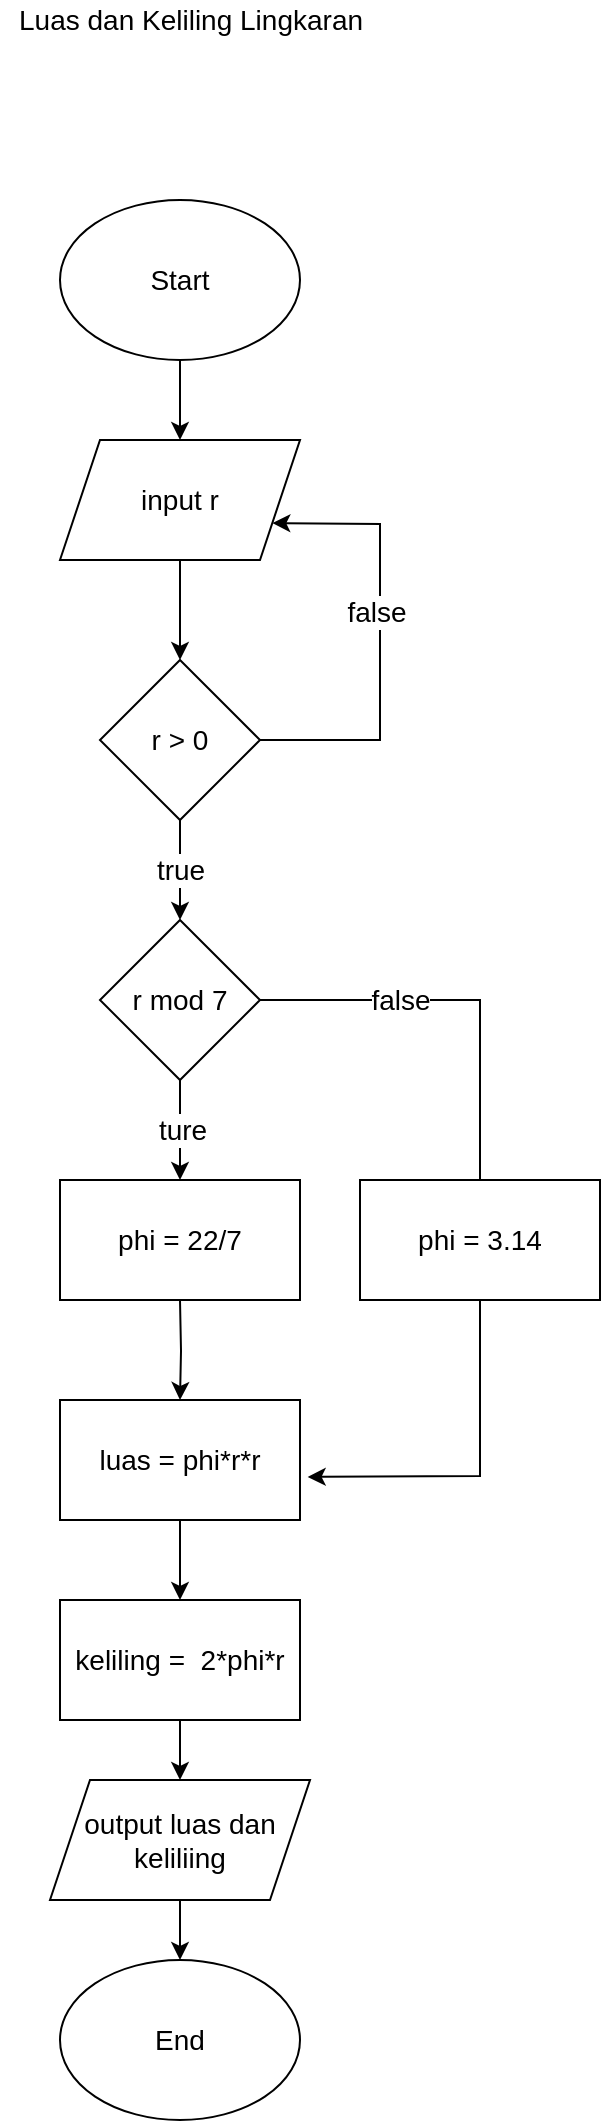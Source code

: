 <mxfile version="16.2.7" type="device"><diagram id="Lbznr2fpbB3wPNlwHima" name="Page-1"><mxGraphModel dx="1209" dy="680" grid="1" gridSize="10" guides="1" tooltips="1" connect="1" arrows="1" fold="1" page="1" pageScale="1" pageWidth="850" pageHeight="1100" math="0" shadow="0"><root><mxCell id="0"/><mxCell id="1" parent="0"/><mxCell id="iIRohlXm5IElTsX7hJ9x-1" value="&lt;font style=&quot;font-size: 14px&quot;&gt;Luas dan Keliling Lingkaran&lt;/font&gt;" style="text;html=1;align=center;verticalAlign=middle;resizable=0;points=[];autosize=1;strokeColor=none;fillColor=none;" parent="1" vertex="1"><mxGeometry x="330" y="30" width="190" height="20" as="geometry"/></mxCell><mxCell id="iIRohlXm5IElTsX7hJ9x-4" value="" style="edgeStyle=orthogonalEdgeStyle;rounded=0;orthogonalLoop=1;jettySize=auto;html=1;fontSize=14;" parent="1" source="iIRohlXm5IElTsX7hJ9x-2" target="iIRohlXm5IElTsX7hJ9x-3" edge="1"><mxGeometry relative="1" as="geometry"/></mxCell><mxCell id="iIRohlXm5IElTsX7hJ9x-2" value="Start" style="ellipse;whiteSpace=wrap;html=1;fontSize=14;" parent="1" vertex="1"><mxGeometry x="360" y="130" width="120" height="80" as="geometry"/></mxCell><mxCell id="iIRohlXm5IElTsX7hJ9x-9" value="" style="edgeStyle=orthogonalEdgeStyle;rounded=0;orthogonalLoop=1;jettySize=auto;html=1;fontSize=14;" parent="1" source="iIRohlXm5IElTsX7hJ9x-3" target="iIRohlXm5IElTsX7hJ9x-5" edge="1"><mxGeometry relative="1" as="geometry"/></mxCell><mxCell id="iIRohlXm5IElTsX7hJ9x-3" value="input r" style="shape=parallelogram;perimeter=parallelogramPerimeter;whiteSpace=wrap;html=1;fixedSize=1;fontSize=14;" parent="1" vertex="1"><mxGeometry x="360" y="250" width="120" height="60" as="geometry"/></mxCell><mxCell id="iIRohlXm5IElTsX7hJ9x-14" value="true" style="edgeStyle=orthogonalEdgeStyle;rounded=0;orthogonalLoop=1;jettySize=auto;html=1;fontSize=14;" parent="1" source="iIRohlXm5IElTsX7hJ9x-5" target="iIRohlXm5IElTsX7hJ9x-12" edge="1"><mxGeometry relative="1" as="geometry"/></mxCell><mxCell id="iIRohlXm5IElTsX7hJ9x-5" value="r &amp;gt; 0" style="rhombus;whiteSpace=wrap;html=1;fontSize=14;" parent="1" vertex="1"><mxGeometry x="380" y="360" width="80" height="80" as="geometry"/></mxCell><mxCell id="iIRohlXm5IElTsX7hJ9x-16" value="ture" style="edgeStyle=orthogonalEdgeStyle;rounded=0;orthogonalLoop=1;jettySize=auto;html=1;fontSize=14;" parent="1" source="iIRohlXm5IElTsX7hJ9x-12" edge="1"><mxGeometry relative="1" as="geometry"><mxPoint x="420" y="620" as="targetPoint"/></mxGeometry></mxCell><mxCell id="iIRohlXm5IElTsX7hJ9x-12" value="r mod 7" style="rhombus;whiteSpace=wrap;html=1;fontSize=14;" parent="1" vertex="1"><mxGeometry x="380" y="490" width="80" height="80" as="geometry"/></mxCell><mxCell id="iIRohlXm5IElTsX7hJ9x-21" value="" style="edgeStyle=orthogonalEdgeStyle;rounded=0;orthogonalLoop=1;jettySize=auto;html=1;fontSize=14;" parent="1" target="iIRohlXm5IElTsX7hJ9x-19" edge="1"><mxGeometry relative="1" as="geometry"><mxPoint x="420" y="680" as="sourcePoint"/></mxGeometry></mxCell><mxCell id="iIRohlXm5IElTsX7hJ9x-18" value="false" style="endArrow=none;html=1;rounded=0;fontSize=14;" parent="1" edge="1"><mxGeometry x="-0.3" width="50" height="50" relative="1" as="geometry"><mxPoint x="460" y="530" as="sourcePoint"/><mxPoint x="570" y="620" as="targetPoint"/><Array as="points"><mxPoint x="570" y="530"/><mxPoint x="570" y="590"/></Array><mxPoint as="offset"/></mxGeometry></mxCell><mxCell id="iIRohlXm5IElTsX7hJ9x-23" value="" style="edgeStyle=orthogonalEdgeStyle;rounded=0;orthogonalLoop=1;jettySize=auto;html=1;fontSize=14;" parent="1" source="iIRohlXm5IElTsX7hJ9x-19" target="iIRohlXm5IElTsX7hJ9x-22" edge="1"><mxGeometry relative="1" as="geometry"/></mxCell><mxCell id="iIRohlXm5IElTsX7hJ9x-19" value="luas = phi*r*r" style="rounded=0;whiteSpace=wrap;html=1;fontSize=14;" parent="1" vertex="1"><mxGeometry x="360" y="730" width="120" height="60" as="geometry"/></mxCell><mxCell id="iIRohlXm5IElTsX7hJ9x-20" value="" style="endArrow=classic;html=1;rounded=0;fontSize=14;entryX=1.032;entryY=0.641;entryDx=0;entryDy=0;entryPerimeter=0;" parent="1" target="iIRohlXm5IElTsX7hJ9x-19" edge="1"><mxGeometry width="50" height="50" relative="1" as="geometry"><mxPoint x="570" y="680" as="sourcePoint"/><mxPoint x="620" y="630" as="targetPoint"/><Array as="points"><mxPoint x="570" y="768"/></Array></mxGeometry></mxCell><mxCell id="iIRohlXm5IElTsX7hJ9x-25" value="" style="edgeStyle=orthogonalEdgeStyle;rounded=0;orthogonalLoop=1;jettySize=auto;html=1;fontSize=14;" parent="1" source="iIRohlXm5IElTsX7hJ9x-22" target="iIRohlXm5IElTsX7hJ9x-24" edge="1"><mxGeometry relative="1" as="geometry"/></mxCell><mxCell id="iIRohlXm5IElTsX7hJ9x-22" value="keliling =&amp;nbsp; 2*phi*r" style="rounded=0;whiteSpace=wrap;html=1;fontSize=14;" parent="1" vertex="1"><mxGeometry x="360" y="830" width="120" height="60" as="geometry"/></mxCell><mxCell id="iIRohlXm5IElTsX7hJ9x-27" value="" style="edgeStyle=orthogonalEdgeStyle;rounded=0;orthogonalLoop=1;jettySize=auto;html=1;fontSize=14;" parent="1" source="iIRohlXm5IElTsX7hJ9x-24" target="iIRohlXm5IElTsX7hJ9x-26" edge="1"><mxGeometry relative="1" as="geometry"/></mxCell><mxCell id="iIRohlXm5IElTsX7hJ9x-24" value="output luas dan keliliing" style="shape=parallelogram;perimeter=parallelogramPerimeter;whiteSpace=wrap;html=1;fixedSize=1;fontSize=14;" parent="1" vertex="1"><mxGeometry x="355" y="920" width="130" height="60" as="geometry"/></mxCell><mxCell id="iIRohlXm5IElTsX7hJ9x-26" value="End" style="ellipse;whiteSpace=wrap;html=1;fontSize=14;" parent="1" vertex="1"><mxGeometry x="360" y="1010" width="120" height="80" as="geometry"/></mxCell><mxCell id="iIRohlXm5IElTsX7hJ9x-28" value="" style="endArrow=classic;html=1;rounded=0;fontSize=14;entryX=1;entryY=0.75;entryDx=0;entryDy=0;" parent="1" target="iIRohlXm5IElTsX7hJ9x-3" edge="1"><mxGeometry width="50" height="50" relative="1" as="geometry"><mxPoint x="460" y="400" as="sourcePoint"/><mxPoint x="510" y="350" as="targetPoint"/><Array as="points"><mxPoint x="520" y="400"/><mxPoint x="520" y="292"/></Array></mxGeometry></mxCell><mxCell id="iIRohlXm5IElTsX7hJ9x-29" value="false" style="edgeLabel;html=1;align=center;verticalAlign=middle;resizable=0;points=[];fontSize=14;" parent="iIRohlXm5IElTsX7hJ9x-28" vertex="1" connectable="0"><mxGeometry x="0.121" y="2" relative="1" as="geometry"><mxPoint as="offset"/></mxGeometry></mxCell><mxCell id="Zkf82aaMVk2vtBeVK-8G-1" value="&lt;span style=&quot;font-size: 14px&quot;&gt;phi = 22/7&lt;/span&gt;" style="rounded=0;whiteSpace=wrap;html=1;" vertex="1" parent="1"><mxGeometry x="360" y="620" width="120" height="60" as="geometry"/></mxCell><mxCell id="Zkf82aaMVk2vtBeVK-8G-2" value="&lt;span style=&quot;font-size: 14px&quot;&gt;phi = 3.14&lt;/span&gt;" style="rounded=0;whiteSpace=wrap;html=1;" vertex="1" parent="1"><mxGeometry x="510" y="620" width="120" height="60" as="geometry"/></mxCell></root></mxGraphModel></diagram></mxfile>
